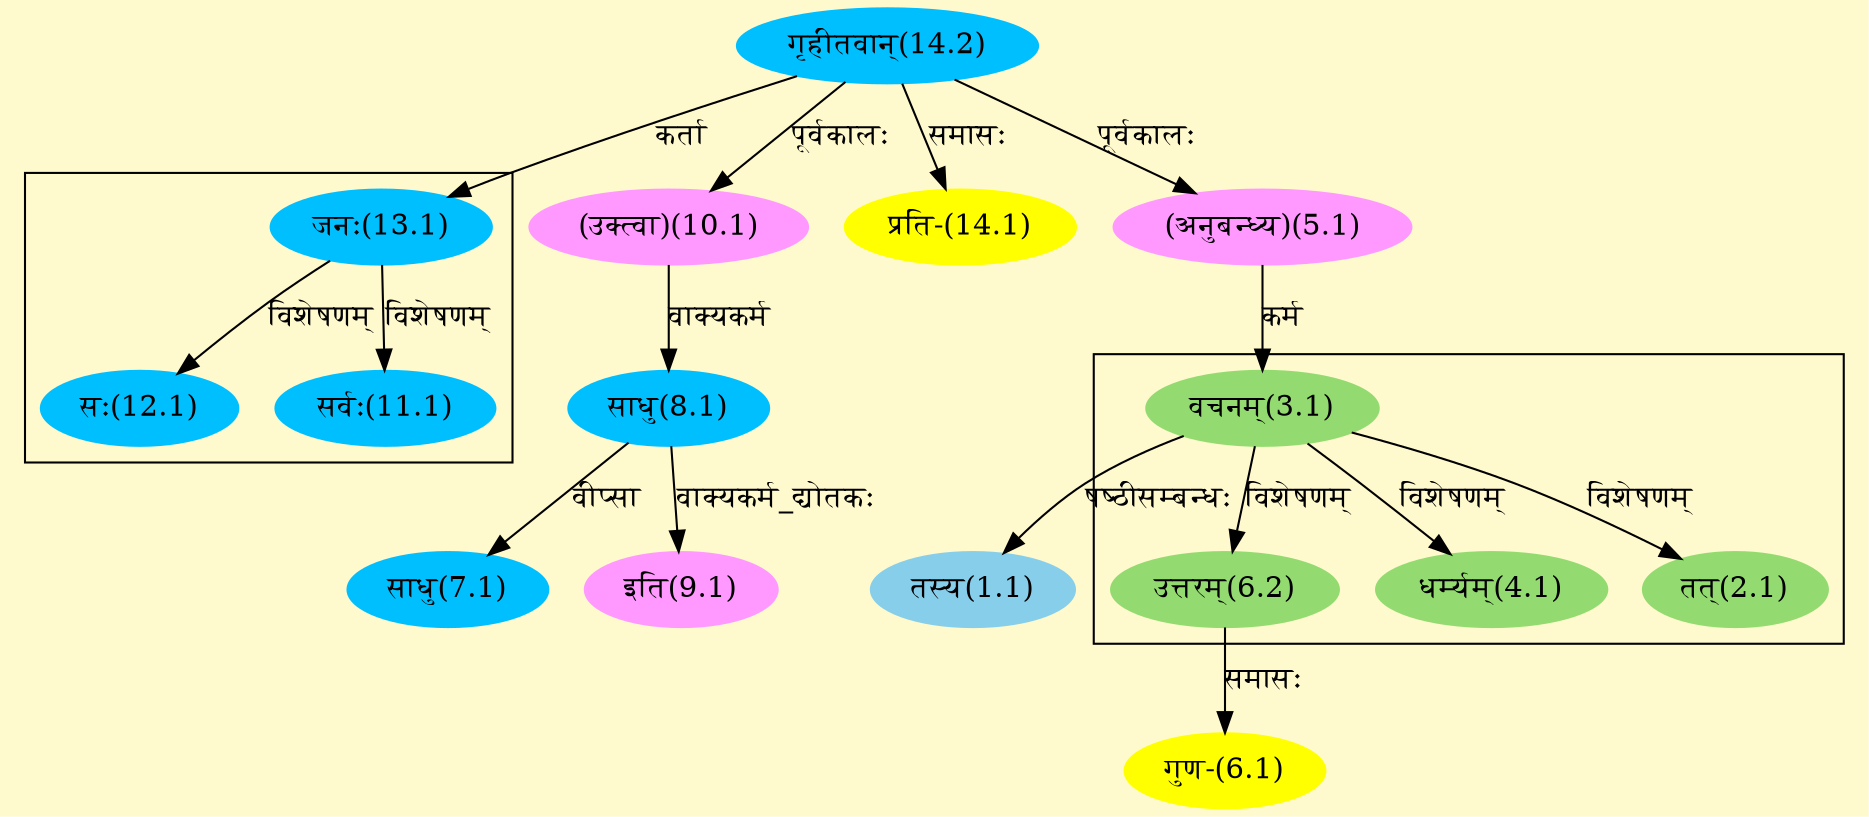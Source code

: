 digraph G{
rankdir=BT;
 compound=true;
 bgcolor="lemonchiffon1";

subgraph cluster_1{
Node2_1 [style=filled, color="#93DB70" label = "तत्(2.1)"]
Node3_1 [style=filled, color="#93DB70" label = "वचनम्(3.1)"]
Node4_1 [style=filled, color="#93DB70" label = "धर्म्यम्(4.1)"]
Node6_2 [style=filled, color="#93DB70" label = "उत्तरम्(6.2)"]

}

subgraph cluster_2{
Node11_1 [style=filled, color="#00BFFF" label = "सर्वः(11.1)"]
Node13_1 [style=filled, color="#00BFFF" label = "जनः(13.1)"]
Node12_1 [style=filled, color="#00BFFF" label = "सः(12.1)"]

}
Node1_1 [style=filled, color="#87CEEB" label = "तस्य(1.1)"]
Node3_1 [style=filled, color="#93DB70" label = "वचनम्(3.1)"]
Node5_1 [style=filled, color="#FF99FF" label = "(अनुबन्ध्य)(5.1)"]
Node14_2 [style=filled, color="#00BFFF" label = "गृहीतवान्(14.2)"]
Node6_1 [style=filled, color="#FFFF00" label = "गुण-(6.1)"]
Node6_2 [style=filled, color="#93DB70" label = "उत्तरम्(6.2)"]
Node7_1 [style=filled, color="#00BFFF" label = "साधु(7.1)"]
Node8_1 [style=filled, color="#00BFFF" label = "साधु(8.1)"]
Node10_1 [style=filled, color="#FF99FF" label = "(उक्त्वा)(10.1)"]
Node9_1 [style=filled, color="#FF99FF" label = "इति(9.1)"]
Node13_1 [style=filled, color="#00BFFF" label = "जनः(13.1)"]
Node14_1 [style=filled, color="#FFFF00" label = "प्रति-(14.1)"]
/* Start of Relations section */

Node1_1 -> Node3_1 [  label="षष्ठीसम्बन्धः"  dir="back" ]
Node2_1 -> Node3_1 [  label="विशेषणम्"  dir="back" ]
Node3_1 -> Node5_1 [  label="कर्म"  dir="back" ]
Node4_1 -> Node3_1 [  label="विशेषणम्"  dir="back" ]
Node5_1 -> Node14_2 [  label="पूर्वकालः"  dir="back" ]
Node6_1 -> Node6_2 [  label="समासः"  dir="back" ]
Node6_2 -> Node3_1 [  label="विशेषणम्"  dir="back" ]
Node7_1 -> Node8_1 [  label="वीप्सा"  dir="back" ]
Node8_1 -> Node10_1 [  label="वाक्यकर्म"  dir="back" ]
Node9_1 -> Node8_1 [  label="वाक्यकर्म_द्योतकः"  dir="back" ]
Node10_1 -> Node14_2 [  label="पूर्वकालः"  dir="back" ]
Node11_1 -> Node13_1 [  label="विशेषणम्"  dir="back" ]
Node12_1 -> Node13_1 [  label="विशेषणम्"  dir="back" ]
Node13_1 -> Node14_2 [  label="कर्ता"  dir="back" ]
Node14_1 -> Node14_2 [  label="समासः"  dir="back" ]
}
